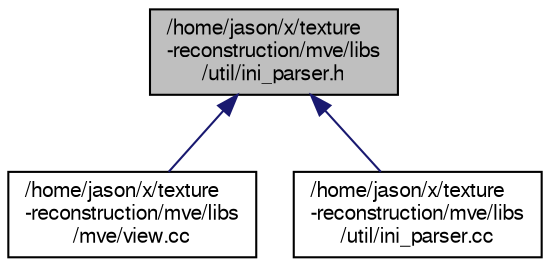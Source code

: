 digraph "/home/jason/x/texture-reconstruction/mve/libs/util/ini_parser.h"
{
  edge [fontname="FreeSans",fontsize="10",labelfontname="FreeSans",labelfontsize="10"];
  node [fontname="FreeSans",fontsize="10",shape=record];
  Node5 [label="/home/jason/x/texture\l-reconstruction/mve/libs\l/util/ini_parser.h",height=0.2,width=0.4,color="black", fillcolor="grey75", style="filled", fontcolor="black"];
  Node5 -> Node6 [dir="back",color="midnightblue",fontsize="10",style="solid",fontname="FreeSans"];
  Node6 [label="/home/jason/x/texture\l-reconstruction/mve/libs\l/mve/view.cc",height=0.2,width=0.4,color="black", fillcolor="white", style="filled",URL="$view_8cc.html"];
  Node5 -> Node7 [dir="back",color="midnightblue",fontsize="10",style="solid",fontname="FreeSans"];
  Node7 [label="/home/jason/x/texture\l-reconstruction/mve/libs\l/util/ini_parser.cc",height=0.2,width=0.4,color="black", fillcolor="white", style="filled",URL="$ini__parser_8cc.html"];
}
